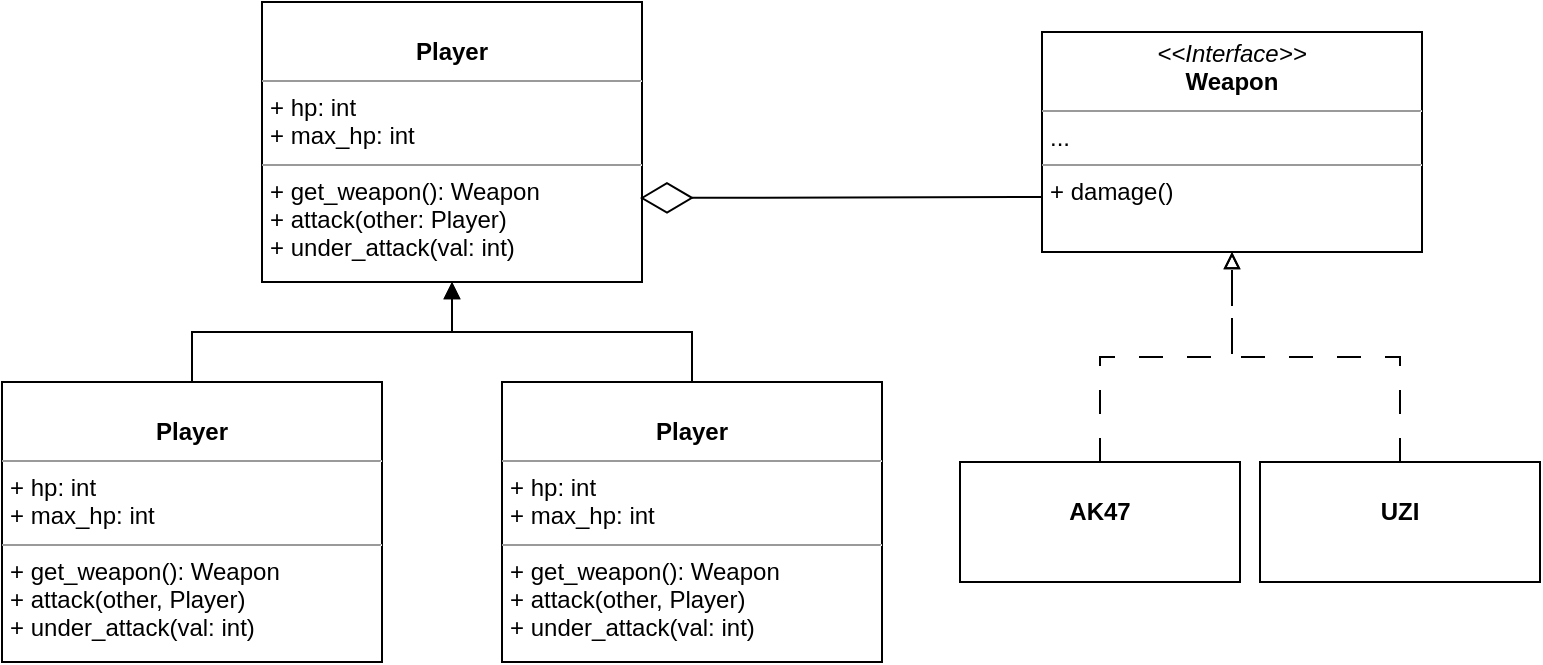 <mxfile version="21.5.0" type="github">
  <diagram name="Page-1" id="hFhVHHIHuJJSIjqDJR9m">
    <mxGraphModel dx="1134" dy="747" grid="1" gridSize="10" guides="1" tooltips="1" connect="1" arrows="1" fold="1" page="1" pageScale="1" pageWidth="850" pageHeight="1100" math="0" shadow="0">
      <root>
        <mxCell id="0" />
        <mxCell id="1" parent="0" />
        <mxCell id="Tc5uc7weR5ZfRKuwehPr-1" value="&lt;p style=&quot;margin:0px;margin-top:4px;text-align:center;&quot;&gt;&lt;br&gt;&lt;b&gt;Player&lt;/b&gt;&lt;/p&gt;&lt;hr size=&quot;1&quot;&gt;&lt;p style=&quot;margin:0px;margin-left:4px;&quot;&gt;+ hp: int&lt;br&gt;+ max_hp: int&lt;/p&gt;&lt;hr size=&quot;1&quot;&gt;&lt;p style=&quot;margin:0px;margin-left:4px;&quot;&gt;+ get_weapon(): Weapon&lt;br&gt;+ attack(other: Player)&lt;/p&gt;&lt;p style=&quot;margin:0px;margin-left:4px;&quot;&gt;+ under_attack(val: int)&lt;/p&gt;" style="verticalAlign=top;align=left;overflow=fill;fontSize=12;fontFamily=Helvetica;html=1;whiteSpace=wrap;" vertex="1" parent="1">
          <mxGeometry x="172" y="150" width="190" height="140" as="geometry" />
        </mxCell>
        <mxCell id="Tc5uc7weR5ZfRKuwehPr-13" style="edgeStyle=orthogonalEdgeStyle;rounded=0;orthogonalLoop=1;jettySize=auto;html=1;exitX=0.5;exitY=0;exitDx=0;exitDy=0;entryX=0.5;entryY=1;entryDx=0;entryDy=0;endArrow=block;endFill=1;" edge="1" parent="1" source="Tc5uc7weR5ZfRKuwehPr-2" target="Tc5uc7weR5ZfRKuwehPr-1">
          <mxGeometry relative="1" as="geometry" />
        </mxCell>
        <mxCell id="Tc5uc7weR5ZfRKuwehPr-2" value="&lt;p style=&quot;margin:0px;margin-top:4px;text-align:center;&quot;&gt;&lt;br&gt;&lt;b&gt;Player&lt;/b&gt;&lt;/p&gt;&lt;hr size=&quot;1&quot;&gt;&lt;p style=&quot;margin:0px;margin-left:4px;&quot;&gt;+ hp: int&lt;br&gt;+ max_hp: int&lt;/p&gt;&lt;hr size=&quot;1&quot;&gt;&lt;p style=&quot;margin:0px;margin-left:4px;&quot;&gt;+ get_weapon(): Weapon&lt;br&gt;+ attack(other, Player)&lt;/p&gt;&lt;p style=&quot;margin:0px;margin-left:4px;&quot;&gt;+ under_attack(val: int)&lt;/p&gt;" style="verticalAlign=top;align=left;overflow=fill;fontSize=12;fontFamily=Helvetica;html=1;whiteSpace=wrap;" vertex="1" parent="1">
          <mxGeometry x="292" y="340" width="190" height="140" as="geometry" />
        </mxCell>
        <mxCell id="Tc5uc7weR5ZfRKuwehPr-12" style="edgeStyle=orthogonalEdgeStyle;rounded=0;orthogonalLoop=1;jettySize=auto;html=1;exitX=0.5;exitY=0;exitDx=0;exitDy=0;entryX=0.5;entryY=1;entryDx=0;entryDy=0;endArrow=block;endFill=1;" edge="1" parent="1" source="Tc5uc7weR5ZfRKuwehPr-3" target="Tc5uc7weR5ZfRKuwehPr-1">
          <mxGeometry relative="1" as="geometry" />
        </mxCell>
        <mxCell id="Tc5uc7weR5ZfRKuwehPr-3" value="&lt;p style=&quot;margin:0px;margin-top:4px;text-align:center;&quot;&gt;&lt;br&gt;&lt;b&gt;Player&lt;/b&gt;&lt;/p&gt;&lt;hr size=&quot;1&quot;&gt;&lt;p style=&quot;margin:0px;margin-left:4px;&quot;&gt;+ hp: int&lt;br&gt;+ max_hp: int&lt;/p&gt;&lt;hr size=&quot;1&quot;&gt;&lt;p style=&quot;margin:0px;margin-left:4px;&quot;&gt;+ get_weapon(): Weapon&lt;br&gt;+ attack(other, Player)&lt;/p&gt;&lt;p style=&quot;margin:0px;margin-left:4px;&quot;&gt;+ under_attack(val: int)&lt;/p&gt;" style="verticalAlign=top;align=left;overflow=fill;fontSize=12;fontFamily=Helvetica;html=1;whiteSpace=wrap;" vertex="1" parent="1">
          <mxGeometry x="42" y="340" width="190" height="140" as="geometry" />
        </mxCell>
        <mxCell id="Tc5uc7weR5ZfRKuwehPr-5" value="&lt;p style=&quot;margin:0px;margin-top:4px;text-align:center;&quot;&gt;&lt;i&gt;&amp;lt;&amp;lt;Interface&amp;gt;&amp;gt;&lt;/i&gt;&lt;br&gt;&lt;b&gt;Weapon&lt;/b&gt;&lt;/p&gt;&lt;hr size=&quot;1&quot;&gt;&lt;p style=&quot;margin:0px;margin-left:4px;&quot;&gt;...&lt;/p&gt;&lt;hr size=&quot;1&quot;&gt;&lt;p style=&quot;margin:0px;margin-left:4px;&quot;&gt;+ damage()&lt;br&gt;&lt;/p&gt;" style="verticalAlign=top;align=left;overflow=fill;fontSize=12;fontFamily=Helvetica;html=1;whiteSpace=wrap;" vertex="1" parent="1">
          <mxGeometry x="562" y="165" width="190" height="110" as="geometry" />
        </mxCell>
        <mxCell id="Tc5uc7weR5ZfRKuwehPr-14" style="edgeStyle=orthogonalEdgeStyle;rounded=0;orthogonalLoop=1;jettySize=auto;html=1;exitX=0.5;exitY=0;exitDx=0;exitDy=0;entryX=0.5;entryY=1;entryDx=0;entryDy=0;dashed=1;endArrow=block;endFill=0;dashPattern=12 12;" edge="1" parent="1" source="Tc5uc7weR5ZfRKuwehPr-6" target="Tc5uc7weR5ZfRKuwehPr-5">
          <mxGeometry relative="1" as="geometry" />
        </mxCell>
        <mxCell id="Tc5uc7weR5ZfRKuwehPr-6" value="&lt;p style=&quot;margin:0px;margin-top:4px;text-align:center;&quot;&gt;&lt;br&gt;&lt;b&gt;AK47&lt;/b&gt;&lt;/p&gt;" style="verticalAlign=top;align=left;overflow=fill;fontSize=12;fontFamily=Helvetica;html=1;whiteSpace=wrap;" vertex="1" parent="1">
          <mxGeometry x="521" y="380" width="140" height="60" as="geometry" />
        </mxCell>
        <mxCell id="Tc5uc7weR5ZfRKuwehPr-15" style="edgeStyle=orthogonalEdgeStyle;rounded=0;orthogonalLoop=1;jettySize=auto;html=1;exitX=0.5;exitY=0;exitDx=0;exitDy=0;entryX=0.5;entryY=1;entryDx=0;entryDy=0;dashed=1;endArrow=block;endFill=0;dashPattern=12 12;" edge="1" parent="1" source="Tc5uc7weR5ZfRKuwehPr-8" target="Tc5uc7weR5ZfRKuwehPr-5">
          <mxGeometry relative="1" as="geometry" />
        </mxCell>
        <mxCell id="Tc5uc7weR5ZfRKuwehPr-8" value="&lt;p style=&quot;margin:0px;margin-top:4px;text-align:center;&quot;&gt;&lt;br&gt;&lt;b&gt;UZI&lt;/b&gt;&lt;/p&gt;" style="verticalAlign=top;align=left;overflow=fill;fontSize=12;fontFamily=Helvetica;html=1;whiteSpace=wrap;" vertex="1" parent="1">
          <mxGeometry x="671" y="380" width="140" height="60" as="geometry" />
        </mxCell>
        <mxCell id="Tc5uc7weR5ZfRKuwehPr-9" value="" style="endArrow=diamondThin;endFill=0;endSize=24;html=1;rounded=0;exitX=0;exitY=0.75;exitDx=0;exitDy=0;" edge="1" parent="1" source="Tc5uc7weR5ZfRKuwehPr-5">
          <mxGeometry width="160" relative="1" as="geometry">
            <mxPoint x="891" y="170" as="sourcePoint" />
            <mxPoint x="361" y="248" as="targetPoint" />
          </mxGeometry>
        </mxCell>
      </root>
    </mxGraphModel>
  </diagram>
</mxfile>

